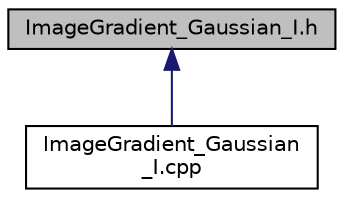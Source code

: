 digraph "ImageGradient_Gaussian_I.h"
{
  edge [fontname="Helvetica",fontsize="10",labelfontname="Helvetica",labelfontsize="10"];
  node [fontname="Helvetica",fontsize="10",shape=record];
  Node1 [label="ImageGradient_Gaussian_I.h",height=0.2,width=0.4,color="black", fillcolor="grey75", style="filled", fontcolor="black"];
  Node1 -> Node2 [dir="back",color="midnightblue",fontsize="10",style="solid",fontname="Helvetica"];
  Node2 [label="ImageGradient_Gaussian\l_I.cpp",height=0.2,width=0.4,color="black", fillcolor="white", style="filled",URL="$ImageGradient__Gaussian__I_8cpp.html"];
}
